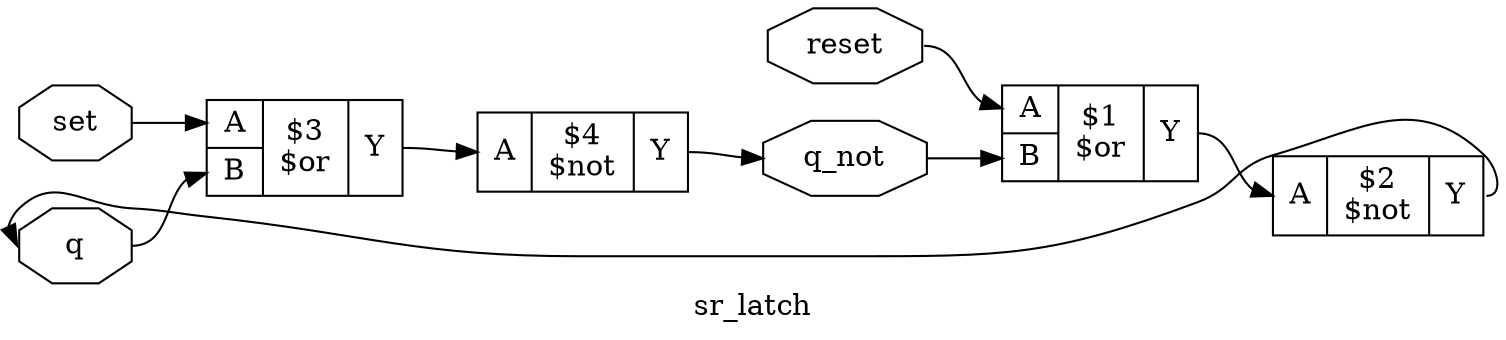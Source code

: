 digraph "sr_latch" {
label="sr_latch";
rankdir="LR";
remincross=true;
n3 [ shape=octagon, label="q", color="black", fontcolor="black"];
n4 [ shape=octagon, label="q_not", color="black", fontcolor="black"];
n5 [ shape=octagon, label="reset", color="black", fontcolor="black"];
n6 [ shape=octagon, label="set", color="black", fontcolor="black"];
c9 [ shape=record, label="{{<p7> A}|$2\n$not|{<p8> Y}}",  ];
c10 [ shape=record, label="{{<p7> A}|$4\n$not|{<p8> Y}}",  ];
c12 [ shape=record, label="{{<p7> A|<p11> B}|$1\n$or|{<p8> Y}}",  ];
c13 [ shape=record, label="{{<p7> A|<p11> B}|$3\n$or|{<p8> Y}}",  ];
c12:p8:e -> c9:p7:w [color="black", fontcolor="black", label=""];
c13:p8:e -> c10:p7:w [color="black", fontcolor="black", label=""];
c9:p8:e -> n3:w [color="black", fontcolor="black", label=""];
n3:e -> c13:p11:w [color="black", fontcolor="black", label=""];
c10:p8:e -> n4:w [color="black", fontcolor="black", label=""];
n4:e -> c12:p11:w [color="black", fontcolor="black", label=""];
n5:e -> c12:p7:w [color="black", fontcolor="black", label=""];
n6:e -> c13:p7:w [color="black", fontcolor="black", label=""];
}

